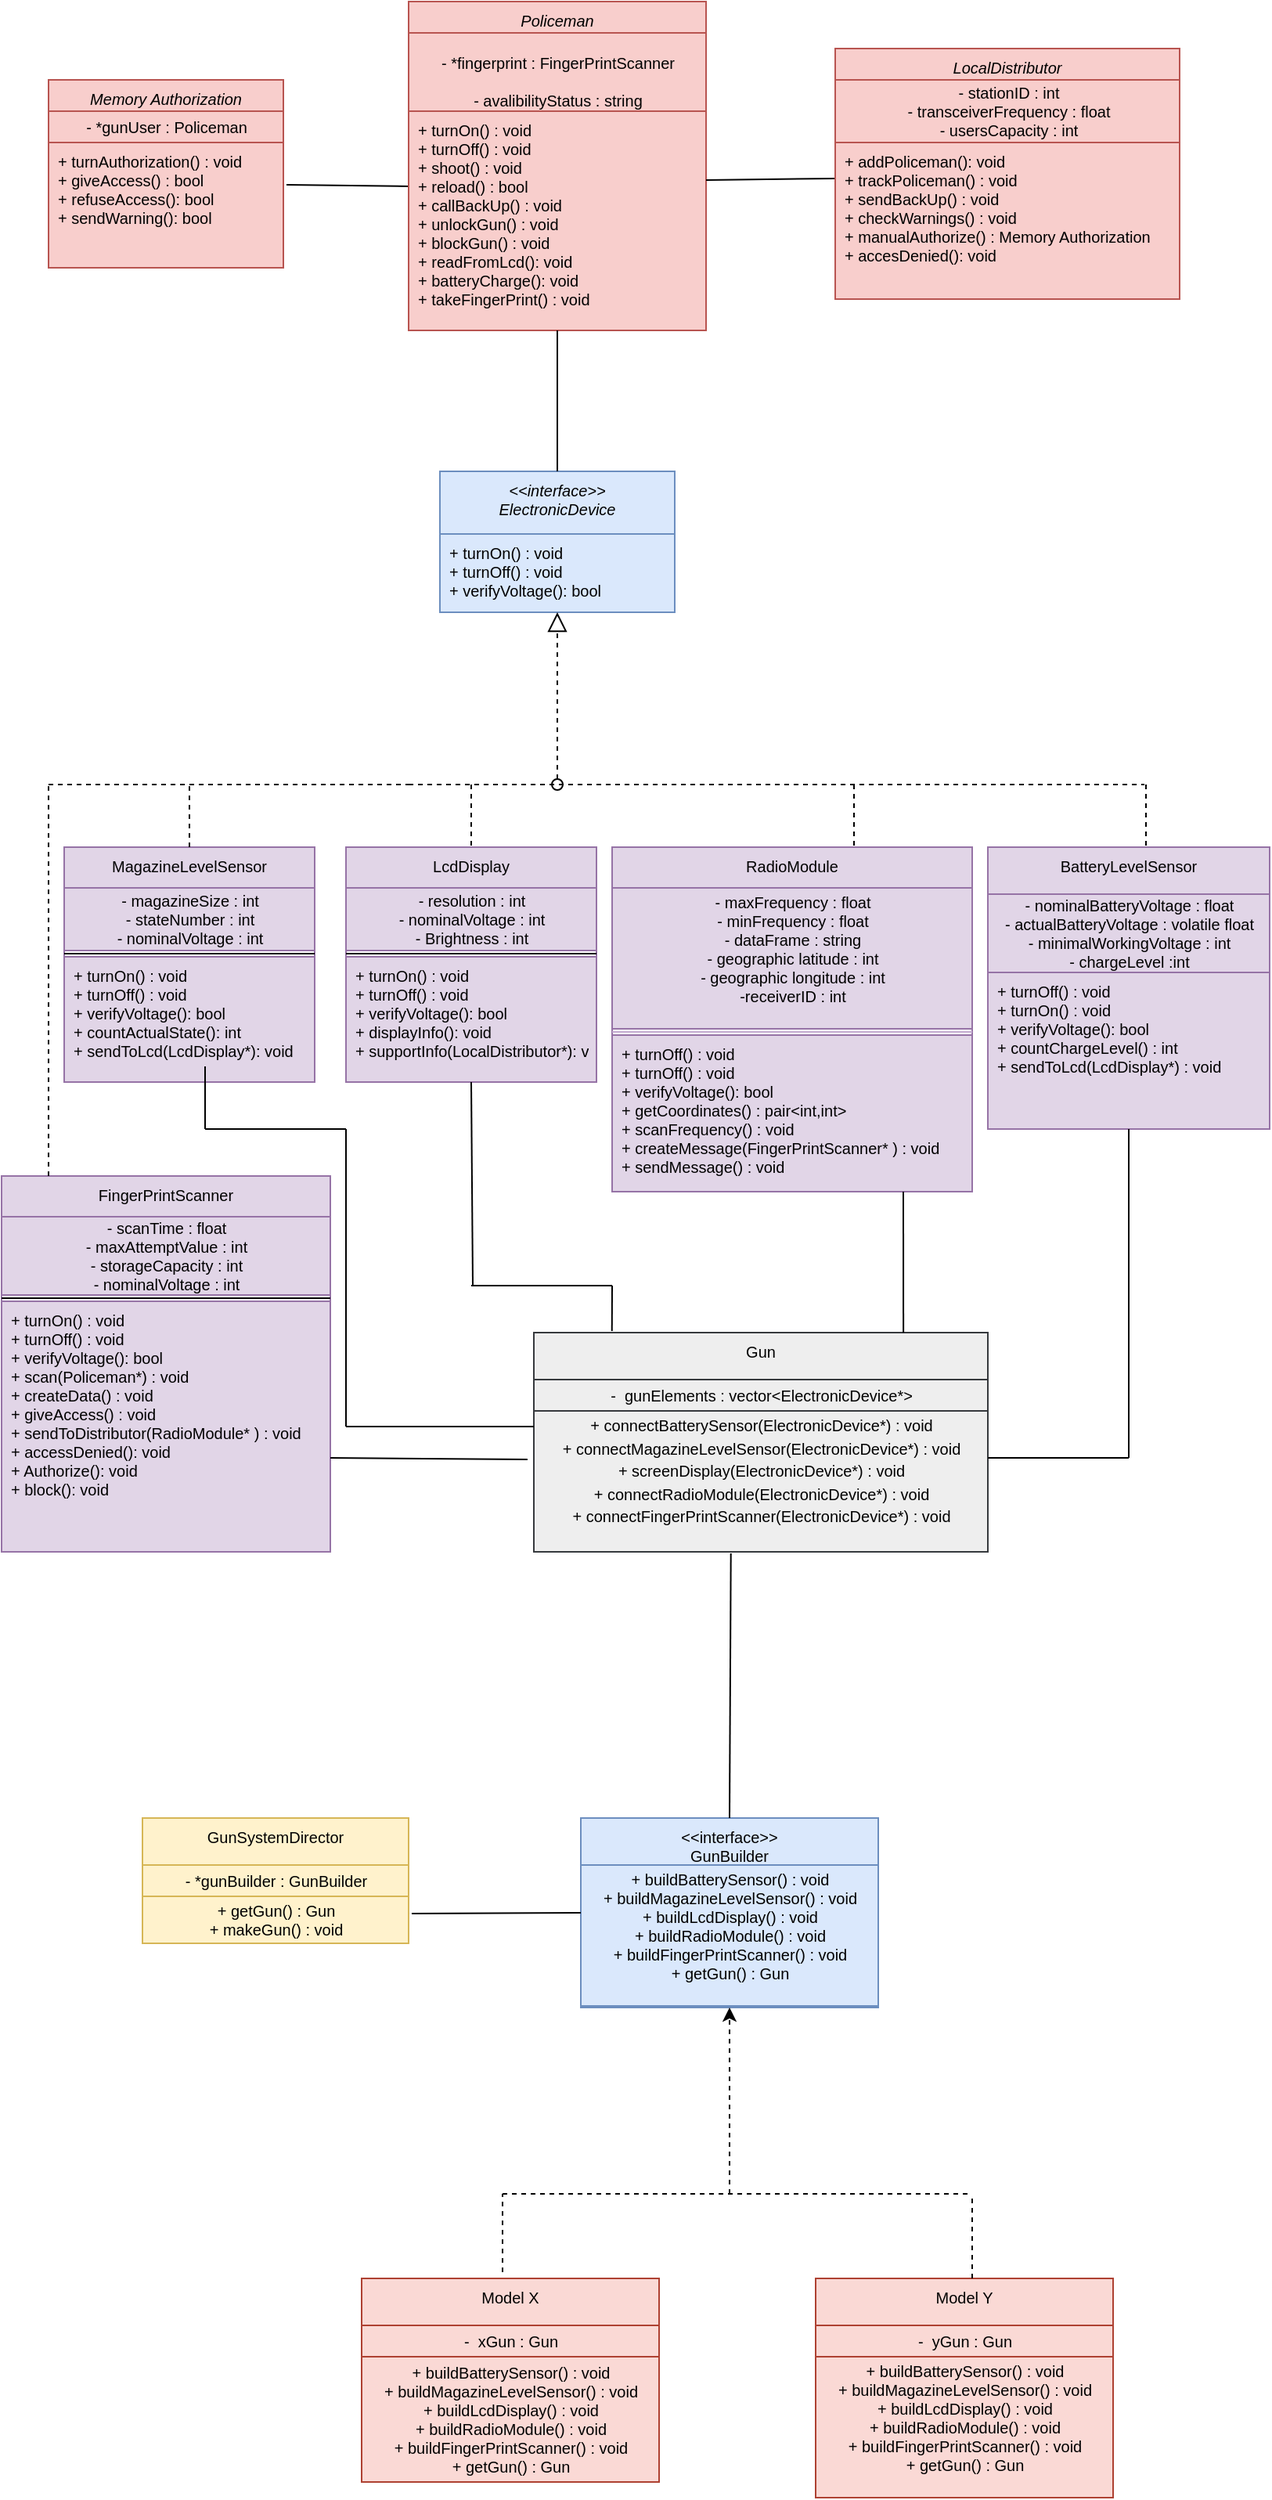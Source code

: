 <mxfile version="13.10.9" type="github">
  <diagram id="C5RBs43oDa-KdzZeNtuy" name="Page-1">
    <mxGraphModel dx="942" dy="583" grid="1" gridSize="10" guides="1" tooltips="1" connect="1" arrows="1" fold="1" page="1" pageScale="1" pageWidth="827" pageHeight="1169" math="0" shadow="0">
      <root>
        <mxCell id="WIyWlLk6GJQsqaUBKTNV-0" />
        <mxCell id="WIyWlLk6GJQsqaUBKTNV-1" parent="WIyWlLk6GJQsqaUBKTNV-0" />
        <mxCell id="zkfFHV4jXpPFQw0GAbJ--0" value="&lt;&lt;interface&gt;&gt;&#xa;ElectronicDevice" style="swimlane;fontStyle=2;align=center;verticalAlign=top;childLayout=stackLayout;horizontal=1;startSize=40;horizontalStack=0;resizeParent=1;resizeLast=0;collapsible=1;marginBottom=0;rounded=0;shadow=0;strokeWidth=1;fontSize=10;fillColor=#dae8fc;strokeColor=#6c8ebf;" parent="WIyWlLk6GJQsqaUBKTNV-1" vertex="1">
          <mxGeometry x="290" y="360" width="150" height="90" as="geometry">
            <mxRectangle x="230" y="140" width="160" height="26" as="alternateBounds" />
          </mxGeometry>
        </mxCell>
        <mxCell id="zkfFHV4jXpPFQw0GAbJ--5" value="+ turnOn() : void&#xa;+ turnOff() : void&#xa;+ verifyVoltage(): bool&#xa;&#xa;&#xa;&#xa;&#xa;&#xa;&#xa;" style="text;align=left;verticalAlign=top;spacingLeft=4;spacingRight=4;overflow=hidden;rotatable=0;points=[[0,0.5],[1,0.5]];portConstraint=eastwest;fontStyle=0;fontSize=10;fillColor=#dae8fc;strokeColor=#6c8ebf;" parent="zkfFHV4jXpPFQw0GAbJ--0" vertex="1">
          <mxGeometry y="40" width="150" height="50" as="geometry" />
        </mxCell>
        <mxCell id="zkfFHV4jXpPFQw0GAbJ--6" value="BatteryLevelSensor" style="swimlane;fontStyle=0;align=center;verticalAlign=top;childLayout=stackLayout;horizontal=1;startSize=30;horizontalStack=0;resizeParent=1;resizeLast=0;collapsible=1;marginBottom=0;rounded=0;shadow=0;strokeWidth=1;fontSize=10;fillColor=#e1d5e7;strokeColor=#9673a6;" parent="WIyWlLk6GJQsqaUBKTNV-1" vertex="1">
          <mxGeometry x="640" y="600" width="180" height="180" as="geometry">
            <mxRectangle x="130" y="380" width="160" height="26" as="alternateBounds" />
          </mxGeometry>
        </mxCell>
        <mxCell id="LMsbqxx9MmnWXp2nUihB-1" value="&lt;div&gt;- nominalBatteryVoltage : float&lt;/div&gt;&lt;div&gt;- actualBatteryVoltage : volatile float&lt;/div&gt;&lt;div&gt;- minimalWorkingVoltage : int&lt;/div&gt;&lt;div&gt;- chargeLevel :int &lt;/div&gt;" style="text;html=1;align=center;verticalAlign=middle;resizable=0;points=[];autosize=1;fontSize=10;fillColor=#e1d5e7;strokeColor=#9673a6;" parent="zkfFHV4jXpPFQw0GAbJ--6" vertex="1">
          <mxGeometry y="30" width="180" height="50" as="geometry" />
        </mxCell>
        <mxCell id="zkfFHV4jXpPFQw0GAbJ--9" value="" style="line;html=1;strokeWidth=1;align=left;verticalAlign=middle;spacingTop=-6;spacingLeft=2;spacingRight=3;rotatable=0;labelPosition=right;points=[];portConstraint=eastwest;spacing=-1;fontSize=10;" parent="zkfFHV4jXpPFQw0GAbJ--6" vertex="1">
          <mxGeometry y="80" width="180" as="geometry" />
        </mxCell>
        <mxCell id="sx2QIKrMVO3LEQY4gypk-17" value="+ turnOff() : void&#xa;+ turnOn() : void&#xa;+ verifyVoltage(): bool&#xa;+ countChargeLevel() : int&#xa;+ sendToLcd(LcdDisplay*) : void&#xa;&#xa;&#xa;&#xa;&#xa;&#xa;&#xa;&#xa;&#xa;" style="text;align=left;verticalAlign=top;spacingLeft=4;spacingRight=4;overflow=hidden;rotatable=0;points=[[0,0.5],[1,0.5]];portConstraint=eastwest;fontStyle=0;fontSize=10;fillColor=#e1d5e7;strokeColor=#9673a6;" parent="zkfFHV4jXpPFQw0GAbJ--6" vertex="1">
          <mxGeometry y="80" width="180" height="100" as="geometry" />
        </mxCell>
        <mxCell id="zkfFHV4jXpPFQw0GAbJ--13" value="LcdDisplay" style="swimlane;fontStyle=0;align=center;verticalAlign=top;childLayout=stackLayout;horizontal=1;startSize=26;horizontalStack=0;resizeParent=1;resizeLast=0;collapsible=1;marginBottom=0;rounded=0;shadow=0;strokeWidth=1;fontSize=10;fillColor=#e1d5e7;strokeColor=#9673a6;" parent="WIyWlLk6GJQsqaUBKTNV-1" vertex="1">
          <mxGeometry x="230" y="600" width="160" height="150" as="geometry">
            <mxRectangle x="340" y="380" width="170" height="26" as="alternateBounds" />
          </mxGeometry>
        </mxCell>
        <mxCell id="LMsbqxx9MmnWXp2nUihB-39" value="&lt;div&gt;- resolution : int&lt;/div&gt;&lt;div&gt;- nominalVoltage : int&lt;/div&gt;&lt;div&gt;- Brightness : int&lt;/div&gt;" style="text;html=1;align=center;verticalAlign=middle;resizable=0;points=[];autosize=1;fontSize=10;fillColor=#e1d5e7;strokeColor=#9673a6;" parent="zkfFHV4jXpPFQw0GAbJ--13" vertex="1">
          <mxGeometry y="26" width="160" height="40" as="geometry" />
        </mxCell>
        <mxCell id="zkfFHV4jXpPFQw0GAbJ--15" value="" style="line;html=1;strokeWidth=1;align=left;verticalAlign=middle;spacingTop=-1;spacingLeft=3;spacingRight=3;rotatable=0;labelPosition=right;points=[];portConstraint=eastwest;fontSize=10;" parent="zkfFHV4jXpPFQw0GAbJ--13" vertex="1">
          <mxGeometry y="66" width="160" height="4" as="geometry" />
        </mxCell>
        <mxCell id="sx2QIKrMVO3LEQY4gypk-14" value="+ turnOn() : void&#xa;+ turnOff() : void&#xa;+ verifyVoltage(): bool&#xa;+ displayInfo(): void&#xa;+ supportInfo(LocalDistributor*): void&#xa;&#xa;&#xa;&#xa;&#xa;&#xa;&#xa;&#xa;&#xa;&#xa;&#xa;&#xa;&#xa;" style="text;align=left;verticalAlign=top;spacingLeft=4;spacingRight=4;overflow=hidden;rotatable=0;points=[[0,0.5],[1,0.5]];portConstraint=eastwest;fontStyle=0;fontSize=10;fillColor=#e1d5e7;strokeColor=#9673a6;" parent="zkfFHV4jXpPFQw0GAbJ--13" vertex="1">
          <mxGeometry y="70" width="160" height="80" as="geometry" />
        </mxCell>
        <mxCell id="sx2QIKrMVO3LEQY4gypk-18" value="MagazineLevelSensor" style="swimlane;fontStyle=0;align=center;verticalAlign=top;childLayout=stackLayout;horizontal=1;startSize=26;horizontalStack=0;resizeParent=1;resizeLast=0;collapsible=1;marginBottom=0;rounded=0;shadow=0;strokeWidth=1;fontSize=10;fillColor=#e1d5e7;strokeColor=#9673a6;" parent="WIyWlLk6GJQsqaUBKTNV-1" vertex="1">
          <mxGeometry x="50" y="600" width="160" height="150" as="geometry">
            <mxRectangle x="340" y="380" width="170" height="26" as="alternateBounds" />
          </mxGeometry>
        </mxCell>
        <mxCell id="LMsbqxx9MmnWXp2nUihB-10" value="&lt;div&gt;- magazineSize : int&lt;/div&gt;&lt;div&gt;- stateNumber : int&lt;/div&gt;&lt;div&gt;- nominalVoltage : int&lt;/div&gt;" style="text;html=1;align=center;verticalAlign=middle;resizable=0;points=[];autosize=1;fontSize=10;fillColor=#e1d5e7;strokeColor=#9673a6;" parent="sx2QIKrMVO3LEQY4gypk-18" vertex="1">
          <mxGeometry y="26" width="160" height="40" as="geometry" />
        </mxCell>
        <mxCell id="sx2QIKrMVO3LEQY4gypk-20" value="" style="line;html=1;strokeWidth=1;align=left;verticalAlign=middle;spacingTop=-1;spacingLeft=3;spacingRight=3;rotatable=0;labelPosition=right;points=[];portConstraint=eastwest;fontSize=10;" parent="sx2QIKrMVO3LEQY4gypk-18" vertex="1">
          <mxGeometry y="66" width="160" height="4" as="geometry" />
        </mxCell>
        <mxCell id="sx2QIKrMVO3LEQY4gypk-21" value="+ turnOn() : void&#xa;+ turnOff() : void&#xa;+ verifyVoltage(): bool&#xa;+ countActualState(): int&#xa;+ sendToLcd(LcdDisplay*): void&#xa;&#xa;&#xa;&#xa;&#xa;&#xa;&#xa;&#xa;&#xa;&#xa;" style="text;align=left;verticalAlign=top;spacingLeft=4;spacingRight=4;overflow=hidden;rotatable=0;points=[[0,0.5],[1,0.5]];portConstraint=eastwest;fontStyle=0;fontSize=10;fillColor=#e1d5e7;strokeColor=#9673a6;" parent="sx2QIKrMVO3LEQY4gypk-18" vertex="1">
          <mxGeometry y="70" width="160" height="80" as="geometry" />
        </mxCell>
        <mxCell id="SvhJzV5CdVTmgtEdbdDI-10" value="" style="endArrow=none;html=1;" edge="1" parent="sx2QIKrMVO3LEQY4gypk-18">
          <mxGeometry width="50" height="50" relative="1" as="geometry">
            <mxPoint x="90" y="180" as="sourcePoint" />
            <mxPoint x="90" y="140" as="targetPoint" />
          </mxGeometry>
        </mxCell>
        <mxCell id="sx2QIKrMVO3LEQY4gypk-25" value="RadioModule" style="swimlane;fontStyle=0;align=center;verticalAlign=top;childLayout=stackLayout;horizontal=1;startSize=26;horizontalStack=0;resizeParent=1;resizeLast=0;collapsible=1;marginBottom=0;rounded=0;shadow=0;strokeWidth=1;fontSize=10;fillColor=#e1d5e7;strokeColor=#9673a6;" parent="WIyWlLk6GJQsqaUBKTNV-1" vertex="1">
          <mxGeometry x="400" y="600" width="230" height="220" as="geometry">
            <mxRectangle x="340" y="380" width="170" height="26" as="alternateBounds" />
          </mxGeometry>
        </mxCell>
        <mxCell id="LMsbqxx9MmnWXp2nUihB-44" value="&lt;div&gt;- maxFrequency : float&lt;/div&gt;&lt;div&gt;- minFrequency : float&lt;/div&gt;&lt;div&gt;- dataFrame : string&lt;/div&gt;&lt;div&gt;-&lt;span class=&quot;aCOpRe&quot;&gt;&lt;span&gt; geographic latitude : int&lt;br&gt;&lt;/span&gt;&lt;/span&gt;&lt;/div&gt;&lt;div&gt;-&lt;span class=&quot;aCOpRe&quot;&gt;&lt;span&gt; geographic longitude : int&lt;br&gt;&lt;/span&gt;&lt;/span&gt;&lt;/div&gt;&lt;div&gt;-receiverID : int&lt;/div&gt;&lt;div&gt;&lt;br&gt;&lt;/div&gt;" style="text;html=1;align=center;verticalAlign=middle;resizable=0;points=[];autosize=1;fontSize=10;fillColor=#e1d5e7;strokeColor=#9673a6;" parent="sx2QIKrMVO3LEQY4gypk-25" vertex="1">
          <mxGeometry y="26" width="230" height="90" as="geometry" />
        </mxCell>
        <mxCell id="sx2QIKrMVO3LEQY4gypk-26" value="" style="line;html=1;strokeWidth=1;align=left;verticalAlign=middle;spacingTop=-1;spacingLeft=3;spacingRight=3;rotatable=0;labelPosition=right;points=[];portConstraint=eastwest;fontSize=10;strokeColor=#C3ABD0;" parent="sx2QIKrMVO3LEQY4gypk-25" vertex="1">
          <mxGeometry y="116" width="230" height="4" as="geometry" />
        </mxCell>
        <mxCell id="sx2QIKrMVO3LEQY4gypk-28" value="+ turnOff() : void&#xa;+ turnOff() : void&#xa;+ verifyVoltage(): bool&#xa;+ getCoordinates() : pair&lt;int,int&gt;&#xa;+ scanFrequency() : void&#xa;+ createMessage(FingerPrintScanner* ) : void&#xa;+ sendMessage() : void&#xa;" style="text;align=left;verticalAlign=top;spacingLeft=4;spacingRight=4;overflow=hidden;rotatable=0;points=[[0,0.5],[1,0.5]];portConstraint=eastwest;fontStyle=0;fontSize=10;fillColor=#e1d5e7;strokeColor=#9673a6;" parent="sx2QIKrMVO3LEQY4gypk-25" vertex="1">
          <mxGeometry y="120" width="230" height="100" as="geometry" />
        </mxCell>
        <mxCell id="sx2QIKrMVO3LEQY4gypk-29" value="FingerPrintScanner" style="swimlane;fontStyle=0;align=center;verticalAlign=top;childLayout=stackLayout;horizontal=1;startSize=26;horizontalStack=0;resizeParent=1;resizeLast=0;collapsible=1;marginBottom=0;rounded=0;shadow=0;strokeWidth=1;fontSize=10;fillColor=#e1d5e7;strokeColor=#9673a6;" parent="WIyWlLk6GJQsqaUBKTNV-1" vertex="1">
          <mxGeometry x="10" y="810" width="210" height="240" as="geometry">
            <mxRectangle x="340" y="380" width="170" height="26" as="alternateBounds" />
          </mxGeometry>
        </mxCell>
        <mxCell id="LMsbqxx9MmnWXp2nUihB-55" value="&lt;div&gt;- scanTime : float&lt;/div&gt;&lt;div&gt;&lt;div&gt;- maxAttemptValue : int&lt;/div&gt;&lt;/div&gt;&lt;div&gt;- storageCapacity : int&lt;/div&gt;&lt;div&gt;- nominalVoltage : int&lt;/div&gt;" style="text;html=1;align=center;verticalAlign=middle;resizable=0;points=[];autosize=1;fontSize=10;fillColor=#e1d5e7;strokeColor=#9673a6;" parent="sx2QIKrMVO3LEQY4gypk-29" vertex="1">
          <mxGeometry y="26" width="210" height="50" as="geometry" />
        </mxCell>
        <mxCell id="sx2QIKrMVO3LEQY4gypk-30" value="" style="line;html=1;strokeWidth=1;align=left;verticalAlign=middle;spacingTop=-1;spacingLeft=3;spacingRight=3;rotatable=0;labelPosition=right;points=[];portConstraint=eastwest;fontSize=10;" parent="sx2QIKrMVO3LEQY4gypk-29" vertex="1">
          <mxGeometry y="76" width="210" height="4" as="geometry" />
        </mxCell>
        <mxCell id="sx2QIKrMVO3LEQY4gypk-31" value="+ turnOn() : void&#xa;+ turnOff() : void&#xa;+ verifyVoltage(): bool&#xa;+ scan(Policeman*) : void  &#xa;+ createData() : void&#xa;+ giveAccess() : void  &#xa;+ sendToDistributor(RadioModule* ) : void  &#xa;+ accessDenied(): void  &#xa;+ Authorize(): void &#xa;+ block(): void  &#xa;&#xa; &#xa;&#xa;&#xa;&#xa;&#xa; " style="text;align=left;verticalAlign=top;spacingLeft=4;spacingRight=4;overflow=hidden;rotatable=0;points=[[0,0.5],[1,0.5]];portConstraint=eastwest;fontStyle=0;fontSize=10;fillColor=#e1d5e7;strokeColor=#9673a6;" parent="sx2QIKrMVO3LEQY4gypk-29" vertex="1">
          <mxGeometry y="80" width="210" height="160" as="geometry" />
        </mxCell>
        <mxCell id="LMsbqxx9MmnWXp2nUihB-20" value="" style="endArrow=none;dashed=1;html=1;fontSize=10;" parent="WIyWlLk6GJQsqaUBKTNV-1" edge="1">
          <mxGeometry width="50" height="50" relative="1" as="geometry">
            <mxPoint x="40" y="560" as="sourcePoint" />
            <mxPoint x="270" y="560" as="targetPoint" />
          </mxGeometry>
        </mxCell>
        <mxCell id="LMsbqxx9MmnWXp2nUihB-22" value="" style="endArrow=none;dashed=1;html=1;exitX=0.5;exitY=0;exitDx=0;exitDy=0;fontSize=10;" parent="WIyWlLk6GJQsqaUBKTNV-1" source="sx2QIKrMVO3LEQY4gypk-18" edge="1">
          <mxGeometry width="50" height="50" relative="1" as="geometry">
            <mxPoint x="254.5" y="600" as="sourcePoint" />
            <mxPoint x="130" y="560" as="targetPoint" />
          </mxGeometry>
        </mxCell>
        <mxCell id="LMsbqxx9MmnWXp2nUihB-23" value="" style="endArrow=none;dashed=1;html=1;fontSize=10;" parent="WIyWlLk6GJQsqaUBKTNV-1" edge="1">
          <mxGeometry width="50" height="50" relative="1" as="geometry">
            <mxPoint x="270" y="560" as="sourcePoint" />
            <mxPoint x="740" y="560" as="targetPoint" />
          </mxGeometry>
        </mxCell>
        <mxCell id="LMsbqxx9MmnWXp2nUihB-24" value="" style="endArrow=none;dashed=1;html=1;entryX=0.5;entryY=0;entryDx=0;entryDy=0;fontSize=10;" parent="WIyWlLk6GJQsqaUBKTNV-1" target="zkfFHV4jXpPFQw0GAbJ--13" edge="1">
          <mxGeometry width="50" height="50" relative="1" as="geometry">
            <mxPoint x="310" y="560" as="sourcePoint" />
            <mxPoint x="510" y="470" as="targetPoint" />
            <Array as="points">
              <mxPoint x="310" y="580" />
            </Array>
          </mxGeometry>
        </mxCell>
        <mxCell id="LMsbqxx9MmnWXp2nUihB-25" value="" style="endArrow=none;dashed=1;html=1;entryX=0.5;entryY=0;entryDx=0;entryDy=0;fontSize=10;" parent="WIyWlLk6GJQsqaUBKTNV-1" edge="1">
          <mxGeometry width="50" height="50" relative="1" as="geometry">
            <mxPoint x="554.5" y="560" as="sourcePoint" />
            <mxPoint x="554.5" y="600" as="targetPoint" />
          </mxGeometry>
        </mxCell>
        <mxCell id="LMsbqxx9MmnWXp2nUihB-27" value="" style="startArrow=oval;startFill=0;startSize=7;endArrow=block;endFill=0;endSize=10;dashed=1;html=1;entryX=0.5;entryY=1;entryDx=0;entryDy=0;" parent="WIyWlLk6GJQsqaUBKTNV-1" target="zkfFHV4jXpPFQw0GAbJ--0" edge="1">
          <mxGeometry width="100" relative="1" as="geometry">
            <mxPoint x="365" y="560" as="sourcePoint" />
            <mxPoint x="400" y="600" as="targetPoint" />
          </mxGeometry>
        </mxCell>
        <mxCell id="LMsbqxx9MmnWXp2nUihB-80" value="Gun" style="swimlane;fontStyle=0;align=center;verticalAlign=top;childLayout=stackLayout;horizontal=1;startSize=30;horizontalStack=0;resizeParent=1;resizeLast=0;collapsible=1;marginBottom=0;rounded=0;shadow=0;strokeWidth=1;fontSize=10;fillColor=#eeeeee;strokeColor=#36393d;" parent="WIyWlLk6GJQsqaUBKTNV-1" vertex="1">
          <mxGeometry x="350" y="910" width="290" height="140" as="geometry">
            <mxRectangle x="130" y="380" width="160" height="26" as="alternateBounds" />
          </mxGeometry>
        </mxCell>
        <mxCell id="SZxRtCJqyWKQ7ooCCnyD-42" value="" style="endArrow=none;html=1;fontSize=10;exitX=0.814;exitY=0;exitDx=0;exitDy=0;exitPerimeter=0;" parent="LMsbqxx9MmnWXp2nUihB-80" source="LMsbqxx9MmnWXp2nUihB-80" edge="1">
          <mxGeometry width="50" height="50" relative="1" as="geometry">
            <mxPoint x="236" y="190" as="sourcePoint" />
            <mxPoint x="236" y="-90" as="targetPoint" />
          </mxGeometry>
        </mxCell>
        <mxCell id="SZxRtCJqyWKQ7ooCCnyD-0" value="&lt;font style=&quot;font-size: 10px&quot;&gt;-&amp;nbsp; gunElements :&lt;/font&gt;&lt;font style=&quot;font-size: 10px&quot;&gt;&lt;font style=&quot;font-size: 10px&quot;&gt; vector&amp;lt;ElectronicDevice*&amp;gt; &lt;/font&gt;&lt;/font&gt;" style="text;html=1;align=center;verticalAlign=middle;resizable=0;points=[];autosize=1;fillColor=#eeeeee;strokeColor=#36393d;" parent="LMsbqxx9MmnWXp2nUihB-80" vertex="1">
          <mxGeometry y="30" width="290" height="20" as="geometry" />
        </mxCell>
        <mxCell id="LMsbqxx9MmnWXp2nUihB-85" value="" style="line;html=1;strokeWidth=1;align=left;verticalAlign=middle;spacingTop=-6;spacingLeft=2;spacingRight=3;rotatable=0;labelPosition=right;points=[];portConstraint=eastwest;spacing=-1;fontSize=10;" parent="LMsbqxx9MmnWXp2nUihB-80" vertex="1">
          <mxGeometry y="50" width="290" as="geometry" />
        </mxCell>
        <mxCell id="SZxRtCJqyWKQ7ooCCnyD-1" value="&lt;div&gt;&lt;font style=&quot;font-size: 10px&quot;&gt;+ connectBatterySensor(ElectronicDevice*) : void&lt;/font&gt;&lt;br&gt;&lt;font style=&quot;font-size: 10px&quot;&gt;&lt;font style=&quot;font-size: 10px&quot;&gt;+ connectMagazineLevelSensor(ElectronicDevice*) : void&lt;/font&gt;&lt;/font&gt;&lt;br&gt;&lt;font style=&quot;font-size: 10px&quot;&gt;&lt;font style=&quot;font-size: 10px&quot;&gt;+ screenDisplay(ElectronicDevice*) : void&lt;/font&gt;&lt;/font&gt;&lt;br&gt;&lt;font style=&quot;font-size: 10px&quot;&gt;+ connectRadioModule(ElectronicDevice*) : void&lt;/font&gt;&lt;br&gt;&lt;font style=&quot;font-size: 10px&quot;&gt;+ connectFingerPrintScanner(ElectronicDevice*) : void&lt;/font&gt;&lt;/div&gt;&lt;div&gt;&lt;font style=&quot;font-size: 10px&quot;&gt;&lt;br&gt;&lt;/font&gt;&lt;/div&gt;" style="text;html=1;align=center;verticalAlign=middle;resizable=0;points=[];autosize=1;fillColor=#eeeeee;strokeColor=#36393d;" parent="LMsbqxx9MmnWXp2nUihB-80" vertex="1">
          <mxGeometry y="50" width="290" height="90" as="geometry" />
        </mxCell>
        <mxCell id="LMsbqxx9MmnWXp2nUihB-91" value="&lt;&lt;interface&gt;&gt;&#xa;GunBuilder&#xa;" style="swimlane;fontStyle=0;align=center;verticalAlign=top;childLayout=stackLayout;horizontal=1;startSize=30;horizontalStack=0;resizeParent=1;resizeLast=0;collapsible=1;marginBottom=0;rounded=0;shadow=0;strokeWidth=1;fontSize=10;fillColor=#dae8fc;strokeColor=#6c8ebf;" parent="WIyWlLk6GJQsqaUBKTNV-1" vertex="1">
          <mxGeometry x="380" y="1220" width="190" height="121" as="geometry">
            <mxRectangle x="130" y="380" width="160" height="26" as="alternateBounds" />
          </mxGeometry>
        </mxCell>
        <mxCell id="SZxRtCJqyWKQ7ooCCnyD-5" value="&lt;div&gt;+ buildBatterySensor() : void&lt;/div&gt;&lt;div&gt;&lt;div&gt;+ buildMagazineLevelSensor() : void&lt;/div&gt;&lt;div&gt;&lt;div&gt;+ buildLcdDisplay() : void&lt;/div&gt;&lt;div&gt;&lt;div&gt;+ buildRadioModule() : void&lt;/div&gt;&lt;div&gt;&lt;div&gt;+ buildFingerPrintScanner() : void&lt;/div&gt;&lt;div&gt;&lt;div&gt;+ getGun() : Gun&lt;br&gt;&lt;br&gt;&lt;/div&gt;&lt;/div&gt;&lt;/div&gt;&lt;/div&gt;&lt;/div&gt;&lt;/div&gt;" style="text;html=1;align=center;verticalAlign=middle;resizable=0;points=[];autosize=1;fontSize=10;fillColor=#dae8fc;strokeColor=#6c8ebf;" parent="LMsbqxx9MmnWXp2nUihB-91" vertex="1">
          <mxGeometry y="30" width="190" height="90" as="geometry" />
        </mxCell>
        <mxCell id="LMsbqxx9MmnWXp2nUihB-93" value="Model X" style="swimlane;fontStyle=0;align=center;verticalAlign=top;childLayout=stackLayout;horizontal=1;startSize=30;horizontalStack=0;resizeParent=1;resizeLast=0;collapsible=1;marginBottom=0;rounded=0;shadow=0;strokeWidth=1;fontSize=10;fillColor=#fad9d5;strokeColor=#ae4132;" parent="WIyWlLk6GJQsqaUBKTNV-1" vertex="1">
          <mxGeometry x="240" y="1514" width="190" height="130" as="geometry">
            <mxRectangle x="130" y="380" width="160" height="26" as="alternateBounds" />
          </mxGeometry>
        </mxCell>
        <mxCell id="SZxRtCJqyWKQ7ooCCnyD-12" value="-&amp;nbsp; xGun : Gun" style="text;html=1;align=center;verticalAlign=middle;resizable=0;points=[];autosize=1;fontSize=10;fillColor=#fad9d5;strokeColor=#ae4132;" parent="LMsbqxx9MmnWXp2nUihB-93" vertex="1">
          <mxGeometry y="30" width="190" height="20" as="geometry" />
        </mxCell>
        <mxCell id="LMsbqxx9MmnWXp2nUihB-94" value="" style="line;html=1;strokeWidth=1;align=left;verticalAlign=middle;spacingTop=-6;spacingLeft=2;spacingRight=3;rotatable=0;labelPosition=right;points=[];portConstraint=eastwest;spacing=-1;fontSize=10;" parent="LMsbqxx9MmnWXp2nUihB-93" vertex="1">
          <mxGeometry y="50" width="190" as="geometry" />
        </mxCell>
        <mxCell id="SZxRtCJqyWKQ7ooCCnyD-14" value="&lt;div&gt;+ buildBatterySensor() : void&lt;/div&gt;&lt;div&gt;&lt;div&gt;+ buildMagazineLevelSensor() : void&lt;/div&gt;&lt;div&gt;&lt;div&gt;+ buildLcdDisplay() : void&lt;/div&gt;&lt;div&gt;&lt;div&gt;+ buildRadioModule() : void&lt;/div&gt;&lt;div&gt;&lt;div&gt;+ buildFingerPrintScanner() : void&lt;/div&gt;&lt;div&gt;&lt;div&gt;+ getGun() : Gun&lt;br&gt;&lt;/div&gt;&lt;/div&gt;&lt;/div&gt;&lt;/div&gt;&lt;/div&gt;&lt;/div&gt;" style="text;html=1;align=center;verticalAlign=middle;resizable=0;points=[];autosize=1;fontSize=10;fillColor=#fad9d5;strokeColor=#ae4132;" parent="LMsbqxx9MmnWXp2nUihB-93" vertex="1">
          <mxGeometry y="50" width="190" height="80" as="geometry" />
        </mxCell>
        <mxCell id="LMsbqxx9MmnWXp2nUihB-95" value="Model Y" style="swimlane;fontStyle=0;align=center;verticalAlign=top;childLayout=stackLayout;horizontal=1;startSize=30;horizontalStack=0;resizeParent=1;resizeLast=0;collapsible=1;marginBottom=0;rounded=0;shadow=0;strokeWidth=1;fontSize=10;fillColor=#fad9d5;strokeColor=#ae4132;" parent="WIyWlLk6GJQsqaUBKTNV-1" vertex="1">
          <mxGeometry x="530" y="1514" width="190" height="140" as="geometry">
            <mxRectangle x="130" y="380" width="160" height="26" as="alternateBounds" />
          </mxGeometry>
        </mxCell>
        <mxCell id="SZxRtCJqyWKQ7ooCCnyD-13" value="-&amp;nbsp; yGun : Gun" style="text;html=1;align=center;verticalAlign=middle;resizable=0;points=[];autosize=1;fontSize=10;fillColor=#fad9d5;strokeColor=#ae4132;" parent="LMsbqxx9MmnWXp2nUihB-95" vertex="1">
          <mxGeometry y="30" width="190" height="20" as="geometry" />
        </mxCell>
        <mxCell id="LMsbqxx9MmnWXp2nUihB-96" value="" style="line;html=1;strokeWidth=1;align=left;verticalAlign=middle;spacingTop=-6;spacingLeft=2;spacingRight=3;rotatable=0;labelPosition=right;points=[];portConstraint=eastwest;spacing=-1;fontSize=10;" parent="LMsbqxx9MmnWXp2nUihB-95" vertex="1">
          <mxGeometry y="50" width="190" as="geometry" />
        </mxCell>
        <mxCell id="SZxRtCJqyWKQ7ooCCnyD-15" value="&lt;div&gt;+ buildBatterySensor() : void&lt;/div&gt;&lt;div&gt;&lt;div&gt;+ buildMagazineLevelSensor() : void&lt;/div&gt;&lt;div&gt;&lt;div&gt;+ buildLcdDisplay() : void&lt;/div&gt;&lt;div&gt;&lt;div&gt;+ buildRadioModule() : void&lt;/div&gt;&lt;div&gt;&lt;div&gt;+ buildFingerPrintScanner() : void&lt;/div&gt;&lt;div&gt;&lt;div&gt;+ getGun() : Gun&lt;br&gt;&lt;br&gt;&lt;/div&gt;&lt;/div&gt;&lt;/div&gt;&lt;/div&gt;&lt;/div&gt;&lt;/div&gt;" style="text;html=1;align=center;verticalAlign=middle;resizable=0;points=[];autosize=1;fontSize=10;fillColor=#fad9d5;strokeColor=#ae4132;" parent="LMsbqxx9MmnWXp2nUihB-95" vertex="1">
          <mxGeometry y="50" width="190" height="90" as="geometry" />
        </mxCell>
        <mxCell id="LMsbqxx9MmnWXp2nUihB-97" value="GunSystemDirector" style="swimlane;fontStyle=0;align=center;verticalAlign=top;childLayout=stackLayout;horizontal=1;startSize=30;horizontalStack=0;resizeParent=1;resizeLast=0;collapsible=1;marginBottom=0;rounded=0;shadow=0;strokeWidth=1;fontSize=10;fillColor=#fff2cc;strokeColor=#d6b656;" parent="WIyWlLk6GJQsqaUBKTNV-1" vertex="1">
          <mxGeometry x="100" y="1220" width="170" height="80" as="geometry">
            <mxRectangle x="130" y="380" width="160" height="26" as="alternateBounds" />
          </mxGeometry>
        </mxCell>
        <mxCell id="SZxRtCJqyWKQ7ooCCnyD-31" value="- *gunBuilder : GunBuilder" style="text;html=1;align=center;verticalAlign=middle;resizable=0;points=[];autosize=1;fontSize=10;fillColor=#fff2cc;strokeColor=#d6b656;" parent="LMsbqxx9MmnWXp2nUihB-97" vertex="1">
          <mxGeometry y="30" width="170" height="20" as="geometry" />
        </mxCell>
        <mxCell id="LMsbqxx9MmnWXp2nUihB-98" value="" style="line;html=1;strokeWidth=1;align=left;verticalAlign=middle;spacingTop=-6;spacingLeft=2;spacingRight=3;rotatable=0;labelPosition=right;points=[];portConstraint=eastwest;spacing=-1;fontSize=10;" parent="LMsbqxx9MmnWXp2nUihB-97" vertex="1">
          <mxGeometry y="50" width="170" as="geometry" />
        </mxCell>
        <mxCell id="SZxRtCJqyWKQ7ooCCnyD-32" value="&lt;div&gt;+ getGun() : Gun&lt;/div&gt;&lt;div&gt;+ makeGun() : void&lt;/div&gt;" style="text;html=1;align=center;verticalAlign=middle;resizable=0;points=[];autosize=1;fontSize=10;fillColor=#fff2cc;strokeColor=#d6b656;" parent="LMsbqxx9MmnWXp2nUihB-97" vertex="1">
          <mxGeometry y="50" width="170" height="30" as="geometry" />
        </mxCell>
        <mxCell id="SZxRtCJqyWKQ7ooCCnyD-39" value="" style="endArrow=none;html=1;fontSize=10;entryX=-0.014;entryY=0.344;entryDx=0;entryDy=0;entryPerimeter=0;" parent="WIyWlLk6GJQsqaUBKTNV-1" target="SZxRtCJqyWKQ7ooCCnyD-1" edge="1">
          <mxGeometry width="50" height="50" relative="1" as="geometry">
            <mxPoint x="220" y="990" as="sourcePoint" />
            <mxPoint x="320" y="1080" as="targetPoint" />
          </mxGeometry>
        </mxCell>
        <mxCell id="SZxRtCJqyWKQ7ooCCnyD-43" value="" style="endArrow=none;html=1;fontSize=10;exitX=0.5;exitY=0;exitDx=0;exitDy=0;entryX=0.434;entryY=1.011;entryDx=0;entryDy=0;entryPerimeter=0;" parent="WIyWlLk6GJQsqaUBKTNV-1" target="SZxRtCJqyWKQ7ooCCnyD-1" edge="1" source="LMsbqxx9MmnWXp2nUihB-91">
          <mxGeometry width="50" height="50" relative="1" as="geometry">
            <mxPoint x="582" y="1220" as="sourcePoint" />
            <mxPoint x="483" y="1050" as="targetPoint" />
          </mxGeometry>
        </mxCell>
        <mxCell id="SZxRtCJqyWKQ7ooCCnyD-54" value="Memory Authorization" style="swimlane;fontStyle=2;align=center;verticalAlign=top;childLayout=stackLayout;horizontal=1;startSize=20;horizontalStack=0;resizeParent=1;resizeLast=0;collapsible=1;marginBottom=0;rounded=0;shadow=0;strokeWidth=1;fontSize=10;fillColor=#f8cecc;strokeColor=#b85450;" parent="WIyWlLk6GJQsqaUBKTNV-1" vertex="1">
          <mxGeometry x="40" y="110" width="150" height="120" as="geometry">
            <mxRectangle x="230" y="140" width="160" height="26" as="alternateBounds" />
          </mxGeometry>
        </mxCell>
        <mxCell id="SZxRtCJqyWKQ7ooCCnyD-64" value="&lt;div&gt;- *gunUser : Policeman&lt;br&gt;&lt;/div&gt;" style="text;html=1;align=center;verticalAlign=middle;resizable=0;points=[];autosize=1;fontSize=10;fillColor=#f8cecc;strokeColor=#b85450;" parent="SZxRtCJqyWKQ7ooCCnyD-54" vertex="1">
          <mxGeometry y="20" width="150" height="20" as="geometry" />
        </mxCell>
        <mxCell id="SZxRtCJqyWKQ7ooCCnyD-55" value="" style="line;html=1;strokeWidth=1;align=left;verticalAlign=middle;spacingTop=-1;spacingLeft=3;spacingRight=3;rotatable=0;labelPosition=right;points=[];portConstraint=eastwest;fontSize=10;" parent="SZxRtCJqyWKQ7ooCCnyD-54" vertex="1">
          <mxGeometry y="40" width="150" as="geometry" />
        </mxCell>
        <mxCell id="SZxRtCJqyWKQ7ooCCnyD-56" value="+ turnAuthorization() : void&#xa;+ giveAccess() : bool&#xa;+ refuseAccess(): bool&#xa;+ sendWarning(): bool&#xa;&#xa;&#xa;" style="text;align=left;verticalAlign=top;spacingLeft=4;spacingRight=4;overflow=hidden;rotatable=0;points=[[0,0.5],[1,0.5]];portConstraint=eastwest;fontStyle=0;fontSize=10;fillColor=#f8cecc;strokeColor=#b85450;" parent="SZxRtCJqyWKQ7ooCCnyD-54" vertex="1">
          <mxGeometry y="40" width="150" height="80" as="geometry" />
        </mxCell>
        <mxCell id="SZxRtCJqyWKQ7ooCCnyD-62" value="" style="endArrow=none;dashed=1;html=1;fontSize=10;" parent="WIyWlLk6GJQsqaUBKTNV-1" edge="1">
          <mxGeometry width="50" height="50" relative="1" as="geometry">
            <mxPoint x="741" y="560" as="sourcePoint" />
            <mxPoint x="741" y="599" as="targetPoint" />
          </mxGeometry>
        </mxCell>
        <mxCell id="SZxRtCJqyWKQ7ooCCnyD-63" value="" style="endArrow=none;html=1;fontSize=10;entryX=0.5;entryY=1;entryDx=0;entryDy=0;" parent="WIyWlLk6GJQsqaUBKTNV-1" target="zkfFHV4jXpPFQw0GAbJ--6" edge="1">
          <mxGeometry width="50" height="50" relative="1" as="geometry">
            <mxPoint x="730" y="990" as="sourcePoint" />
            <mxPoint x="900" y="960" as="targetPoint" />
          </mxGeometry>
        </mxCell>
        <mxCell id="SZxRtCJqyWKQ7ooCCnyD-66" value="" style="endArrow=none;html=1;fontSize=10;entryX=0.005;entryY=0.343;entryDx=0;entryDy=0;entryPerimeter=0;" parent="WIyWlLk6GJQsqaUBKTNV-1" target="NSqJPZLcTF-mzbW-pZ0h-0" edge="1">
          <mxGeometry width="50" height="50" relative="1" as="geometry">
            <mxPoint x="192" y="177" as="sourcePoint" />
            <mxPoint x="270" y="247" as="targetPoint" />
          </mxGeometry>
        </mxCell>
        <mxCell id="SZxRtCJqyWKQ7ooCCnyD-67" value="Policeman" style="swimlane;fontStyle=2;align=center;verticalAlign=top;childLayout=stackLayout;horizontal=1;startSize=20;horizontalStack=0;resizeParent=1;resizeLast=0;collapsible=1;marginBottom=0;rounded=0;shadow=0;strokeWidth=1;fontSize=10;fillColor=#f8cecc;strokeColor=#b85450;" parent="WIyWlLk6GJQsqaUBKTNV-1" vertex="1">
          <mxGeometry x="270" y="60" width="190" height="210" as="geometry">
            <mxRectangle x="230" y="140" width="160" height="26" as="alternateBounds" />
          </mxGeometry>
        </mxCell>
        <mxCell id="SZxRtCJqyWKQ7ooCCnyD-68" value="&lt;div&gt;&lt;br&gt;&lt;/div&gt;&lt;div&gt;- *fingerprint : FingerPrintScanner&lt;br&gt;&lt;/div&gt;&lt;div&gt;&lt;br&gt;&lt;/div&gt;&lt;div&gt;&lt;div&gt;- avalibilityStatus : string&lt;/div&gt;&lt;/div&gt;" style="text;html=1;align=center;verticalAlign=middle;resizable=0;points=[];autosize=1;fontSize=10;fillColor=#f8cecc;strokeColor=#b85450;" parent="SZxRtCJqyWKQ7ooCCnyD-67" vertex="1">
          <mxGeometry y="20" width="190" height="50" as="geometry" />
        </mxCell>
        <mxCell id="SZxRtCJqyWKQ7ooCCnyD-69" value="" style="line;html=1;strokeWidth=1;align=left;verticalAlign=middle;spacingTop=-1;spacingLeft=3;spacingRight=3;rotatable=0;labelPosition=right;points=[];portConstraint=eastwest;fontSize=10;" parent="SZxRtCJqyWKQ7ooCCnyD-67" vertex="1">
          <mxGeometry y="70" width="190" as="geometry" />
        </mxCell>
        <mxCell id="NSqJPZLcTF-mzbW-pZ0h-0" value="+ turnOn() : void&#xa;+ turnOff() : void&#xa;+ shoot() : void&#xa;+ reload() : bool&#xa;+ callBackUp() : void&#xa;+ unlockGun() : void&#xa;+ blockGun() : void&#xa;+ readFromLcd(): void&#xa;+ batteryCharge(): void&#xa;+ takeFingerPrint() : void&#xa;&#xa;&#xa;&#xa;&#xa;&#xa;&#xa;&#xa;&#xa;&#xa;&#xa;&#xa;" style="text;align=left;verticalAlign=top;spacingLeft=4;spacingRight=4;overflow=hidden;rotatable=0;points=[[0,0.5],[1,0.5]];portConstraint=eastwest;fontStyle=0;fontSize=10;fillColor=#f8cecc;strokeColor=#b85450;" parent="SZxRtCJqyWKQ7ooCCnyD-67" vertex="1">
          <mxGeometry y="70" width="190" height="140" as="geometry" />
        </mxCell>
        <mxCell id="SZxRtCJqyWKQ7ooCCnyD-79" value="" style="endArrow=none;html=1;fontSize=10;exitX=0.5;exitY=0;exitDx=0;exitDy=0;entryX=0.5;entryY=1;entryDx=0;entryDy=0;" parent="WIyWlLk6GJQsqaUBKTNV-1" source="zkfFHV4jXpPFQw0GAbJ--0" target="SZxRtCJqyWKQ7ooCCnyD-67" edge="1">
          <mxGeometry width="50" height="50" relative="1" as="geometry">
            <mxPoint x="330" y="420" as="sourcePoint" />
            <mxPoint x="370" y="350" as="targetPoint" />
          </mxGeometry>
        </mxCell>
        <mxCell id="SZxRtCJqyWKQ7ooCCnyD-80" value="" style="endArrow=none;html=1;fontSize=10;entryX=-0.002;entryY=0.23;entryDx=0;entryDy=0;entryPerimeter=0;" parent="WIyWlLk6GJQsqaUBKTNV-1" target="SZxRtCJqyWKQ7ooCCnyD-84" edge="1">
          <mxGeometry width="50" height="50" relative="1" as="geometry">
            <mxPoint x="460" y="174" as="sourcePoint" />
            <mxPoint x="596" y="174" as="targetPoint" />
            <Array as="points" />
          </mxGeometry>
        </mxCell>
        <mxCell id="SZxRtCJqyWKQ7ooCCnyD-81" value="LocalDistributor" style="swimlane;fontStyle=2;align=center;verticalAlign=top;childLayout=stackLayout;horizontal=1;startSize=20;horizontalStack=0;resizeParent=1;resizeLast=0;collapsible=1;marginBottom=0;rounded=0;shadow=0;strokeWidth=1;fontSize=10;fillColor=#f8cecc;strokeColor=#b85450;" parent="WIyWlLk6GJQsqaUBKTNV-1" vertex="1">
          <mxGeometry x="542.5" y="90" width="220" height="160" as="geometry">
            <mxRectangle x="230" y="140" width="160" height="26" as="alternateBounds" />
          </mxGeometry>
        </mxCell>
        <mxCell id="SZxRtCJqyWKQ7ooCCnyD-82" value="&lt;div&gt;- stationID : int&lt;/div&gt;&lt;div&gt;- transceiverFrequency : float&lt;/div&gt;&lt;div&gt;- usersCapacity : int&lt;br&gt;&lt;/div&gt;" style="text;html=1;align=center;verticalAlign=middle;resizable=0;points=[];autosize=1;fontSize=10;fillColor=#f8cecc;strokeColor=#b85450;" parent="SZxRtCJqyWKQ7ooCCnyD-81" vertex="1">
          <mxGeometry y="20" width="220" height="40" as="geometry" />
        </mxCell>
        <mxCell id="SZxRtCJqyWKQ7ooCCnyD-83" value="" style="line;html=1;strokeWidth=1;align=left;verticalAlign=middle;spacingTop=-1;spacingLeft=3;spacingRight=3;rotatable=0;labelPosition=right;points=[];portConstraint=eastwest;fontSize=10;" parent="SZxRtCJqyWKQ7ooCCnyD-81" vertex="1">
          <mxGeometry y="60" width="220" as="geometry" />
        </mxCell>
        <mxCell id="SZxRtCJqyWKQ7ooCCnyD-84" value="+ addPoliceman(): void&#xa;+ trackPoliceman() : void&#xa;+ sendBackUp() : void&#xa;+ checkWarnings() : void&#xa;+ manualAuthorize() : Memory Authorization&#xa;+ accesDenied(): void&#xa;&#xa;&#xa;&#xa;&#xa;&#xa;&#xa;&#xa;&#xa;&#xa;" style="text;align=left;verticalAlign=top;spacingLeft=4;spacingRight=4;overflow=hidden;rotatable=0;points=[[0,0.5],[1,0.5]];portConstraint=eastwest;fontStyle=0;fontSize=10;fillColor=#f8cecc;strokeColor=#b85450;" parent="SZxRtCJqyWKQ7ooCCnyD-81" vertex="1">
          <mxGeometry y="60" width="220" height="100" as="geometry" />
        </mxCell>
        <mxCell id="SvhJzV5CdVTmgtEdbdDI-1" value="" style="endArrow=none;dashed=1;html=1;" edge="1" parent="WIyWlLk6GJQsqaUBKTNV-1">
          <mxGeometry width="50" height="50" relative="1" as="geometry">
            <mxPoint x="40" y="810" as="sourcePoint" />
            <mxPoint x="40" y="560" as="targetPoint" />
            <Array as="points" />
          </mxGeometry>
        </mxCell>
        <mxCell id="SvhJzV5CdVTmgtEdbdDI-4" value="" style="endArrow=none;html=1;" edge="1" parent="WIyWlLk6GJQsqaUBKTNV-1">
          <mxGeometry width="50" height="50" relative="1" as="geometry">
            <mxPoint x="230" y="970" as="sourcePoint" />
            <mxPoint x="230" y="780" as="targetPoint" />
          </mxGeometry>
        </mxCell>
        <mxCell id="SvhJzV5CdVTmgtEdbdDI-5" value="" style="endArrow=none;html=1;" edge="1" parent="WIyWlLk6GJQsqaUBKTNV-1">
          <mxGeometry width="50" height="50" relative="1" as="geometry">
            <mxPoint x="230" y="970" as="sourcePoint" />
            <mxPoint x="350" y="970" as="targetPoint" />
          </mxGeometry>
        </mxCell>
        <mxCell id="SvhJzV5CdVTmgtEdbdDI-9" value="" style="endArrow=none;html=1;" edge="1" parent="WIyWlLk6GJQsqaUBKTNV-1">
          <mxGeometry width="50" height="50" relative="1" as="geometry">
            <mxPoint x="140" y="780" as="sourcePoint" />
            <mxPoint x="230" y="780" as="targetPoint" />
          </mxGeometry>
        </mxCell>
        <mxCell id="SvhJzV5CdVTmgtEdbdDI-11" value="" style="endArrow=none;html=1;entryX=0.5;entryY=1;entryDx=0;entryDy=0;" edge="1" parent="WIyWlLk6GJQsqaUBKTNV-1" target="zkfFHV4jXpPFQw0GAbJ--13">
          <mxGeometry width="50" height="50" relative="1" as="geometry">
            <mxPoint x="311" y="880" as="sourcePoint" />
            <mxPoint x="430" y="840" as="targetPoint" />
          </mxGeometry>
        </mxCell>
        <mxCell id="SvhJzV5CdVTmgtEdbdDI-13" value="" style="endArrow=none;html=1;" edge="1" parent="WIyWlLk6GJQsqaUBKTNV-1">
          <mxGeometry width="50" height="50" relative="1" as="geometry">
            <mxPoint x="310" y="880" as="sourcePoint" />
            <mxPoint x="400" y="880" as="targetPoint" />
          </mxGeometry>
        </mxCell>
        <mxCell id="SvhJzV5CdVTmgtEdbdDI-15" value="" style="endArrow=none;html=1;exitX=1;exitY=0.333;exitDx=0;exitDy=0;exitPerimeter=0;" edge="1" parent="WIyWlLk6GJQsqaUBKTNV-1" source="SZxRtCJqyWKQ7ooCCnyD-1">
          <mxGeometry width="50" height="50" relative="1" as="geometry">
            <mxPoint x="650" y="990" as="sourcePoint" />
            <mxPoint x="730" y="990" as="targetPoint" />
          </mxGeometry>
        </mxCell>
        <mxCell id="SvhJzV5CdVTmgtEdbdDI-18" value="" style="endArrow=none;html=1;entryX=0;entryY=0.5;entryDx=0;entryDy=0;" edge="1" parent="WIyWlLk6GJQsqaUBKTNV-1" target="LMsbqxx9MmnWXp2nUihB-91">
          <mxGeometry width="50" height="50" relative="1" as="geometry">
            <mxPoint x="272" y="1281" as="sourcePoint" />
            <mxPoint x="370" y="1300" as="targetPoint" />
          </mxGeometry>
        </mxCell>
        <mxCell id="SvhJzV5CdVTmgtEdbdDI-19" value="" style="endArrow=none;dashed=1;html=1;" edge="1" parent="WIyWlLk6GJQsqaUBKTNV-1">
          <mxGeometry width="50" height="50" relative="1" as="geometry">
            <mxPoint x="330" y="1510" as="sourcePoint" />
            <mxPoint x="330" y="1460" as="targetPoint" />
          </mxGeometry>
        </mxCell>
        <mxCell id="SvhJzV5CdVTmgtEdbdDI-20" value="" style="endArrow=none;dashed=1;html=1;exitX=0.5;exitY=0;exitDx=0;exitDy=0;" edge="1" parent="WIyWlLk6GJQsqaUBKTNV-1">
          <mxGeometry width="50" height="50" relative="1" as="geometry">
            <mxPoint x="630" y="1514" as="sourcePoint" />
            <mxPoint x="630" y="1460" as="targetPoint" />
          </mxGeometry>
        </mxCell>
        <mxCell id="SvhJzV5CdVTmgtEdbdDI-21" value="" style="endArrow=none;dashed=1;html=1;" edge="1" parent="WIyWlLk6GJQsqaUBKTNV-1">
          <mxGeometry width="50" height="50" relative="1" as="geometry">
            <mxPoint x="330" y="1460" as="sourcePoint" />
            <mxPoint x="630" y="1460" as="targetPoint" />
          </mxGeometry>
        </mxCell>
        <mxCell id="SvhJzV5CdVTmgtEdbdDI-23" value="" style="endArrow=classic;html=1;dashed=1;entryX=0.5;entryY=1;entryDx=0;entryDy=0;" edge="1" parent="WIyWlLk6GJQsqaUBKTNV-1" target="LMsbqxx9MmnWXp2nUihB-91">
          <mxGeometry width="50" height="50" relative="1" as="geometry">
            <mxPoint x="475" y="1460" as="sourcePoint" />
            <mxPoint x="482" y="1430" as="targetPoint" />
          </mxGeometry>
        </mxCell>
        <mxCell id="SvhJzV5CdVTmgtEdbdDI-25" value="" style="endArrow=none;html=1;exitX=0.172;exitY=-0.007;exitDx=0;exitDy=0;exitPerimeter=0;" edge="1" parent="WIyWlLk6GJQsqaUBKTNV-1" source="LMsbqxx9MmnWXp2nUihB-80">
          <mxGeometry width="50" height="50" relative="1" as="geometry">
            <mxPoint x="440" y="890" as="sourcePoint" />
            <mxPoint x="400" y="880" as="targetPoint" />
          </mxGeometry>
        </mxCell>
      </root>
    </mxGraphModel>
  </diagram>
</mxfile>
